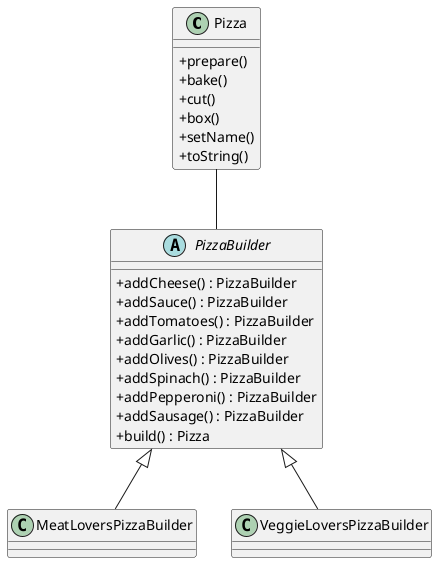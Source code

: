 @startuml
skinparam classAttributeIconSize 0

class Pizza {
    +prepare()
    +bake()
    +cut()
    +box()
    +setName()
    +toString()
}

abstract PizzaBuilder {
    +addCheese() : PizzaBuilder
    +addSauce() : PizzaBuilder
    +addTomatoes() : PizzaBuilder
    +addGarlic() : PizzaBuilder
    +addOlives() : PizzaBuilder
    +addSpinach() : PizzaBuilder
    +addPepperoni() : PizzaBuilder
    +addSausage() : PizzaBuilder
    +build() : Pizza
}

Pizza -- PizzaBuilder
PizzaBuilder <|-- MeatLoversPizzaBuilder
PizzaBuilder <|-- VeggieLoversPizzaBuilder


@enduml